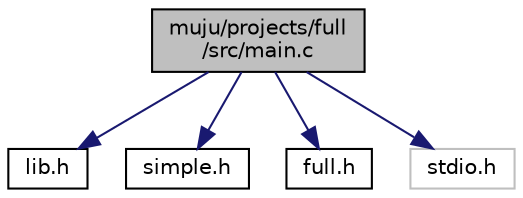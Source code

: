 digraph "muju/projects/full/src/main.c"
{
  edge [fontname="Helvetica",fontsize="10",labelfontname="Helvetica",labelfontsize="10"];
  node [fontname="Helvetica",fontsize="10",shape=record];
  Node0 [label="muju/projects/full\l/src/main.c",height=0.2,width=0.4,color="black", fillcolor="grey75", style="filled", fontcolor="black"];
  Node0 -> Node1 [color="midnightblue",fontsize="10",style="solid",fontname="Helvetica"];
  Node1 [label="lib.h",height=0.2,width=0.4,color="black", fillcolor="white", style="filled",URL="$lib_8h.html"];
  Node0 -> Node2 [color="midnightblue",fontsize="10",style="solid",fontname="Helvetica"];
  Node2 [label="simple.h",height=0.2,width=0.4,color="black", fillcolor="white", style="filled",URL="$simple_8h.html"];
  Node0 -> Node3 [color="midnightblue",fontsize="10",style="solid",fontname="Helvetica"];
  Node3 [label="full.h",height=0.2,width=0.4,color="black", fillcolor="white", style="filled",URL="$full_8h.html"];
  Node0 -> Node4 [color="midnightblue",fontsize="10",style="solid",fontname="Helvetica"];
  Node4 [label="stdio.h",height=0.2,width=0.4,color="grey75", fillcolor="white", style="filled"];
}
